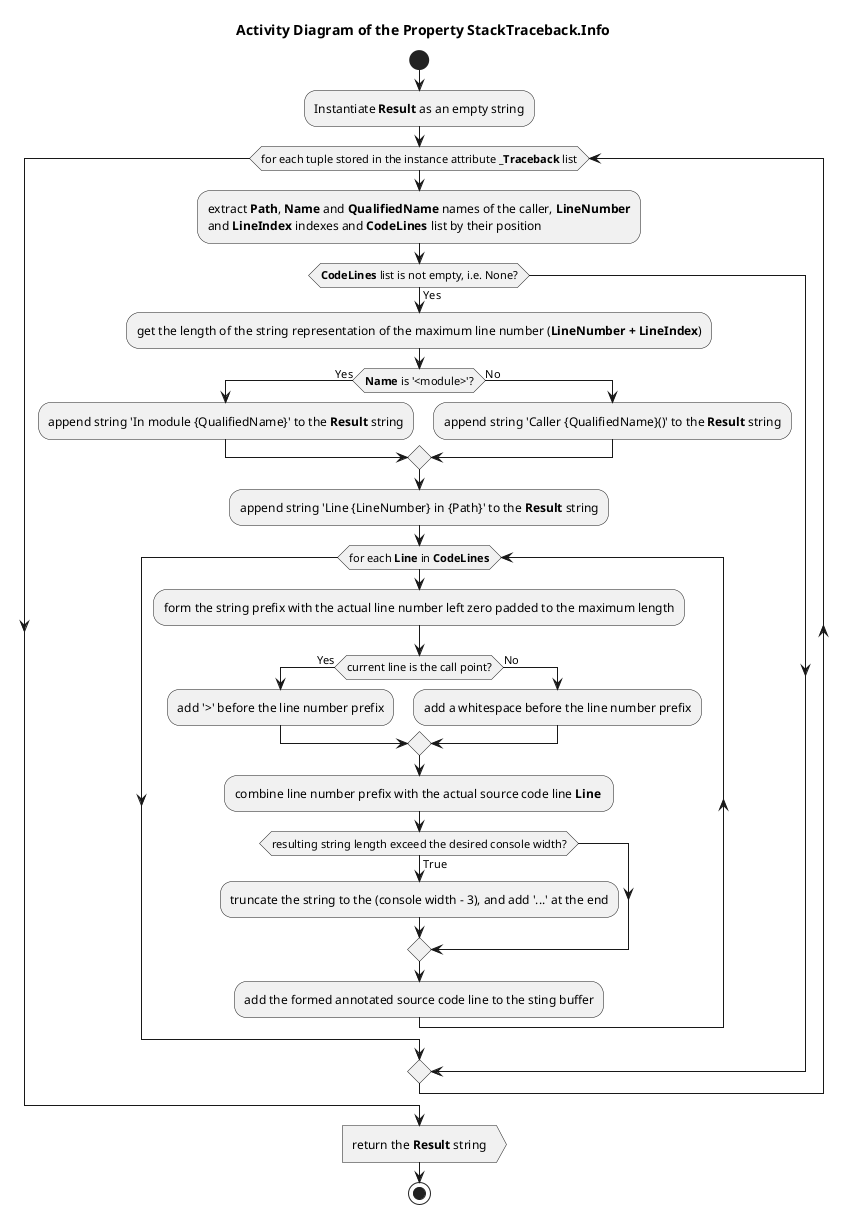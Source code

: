 @startuml traceback_stacktraceback_info

title Activity Diagram of the Property StackTraceback.Info

start

:Instantiate <b>Result</b> as an empty string;

while (for each tuple stored in the instance attribute <b>_Traceback</b> list)
    :extract <b>Path</b>, <b>Name</b> and <b>QualifiedName</b> names of the caller, <b>LineNumber</b>\nand <b>LineIndex</b> indexes and <b>CodeLines</b> list by their position;
    
    if (<b>CodeLines</b> list is not empty, i.e. None?) then (Yes)
        :get the length of the string representation of the maximum line number (<b>LineNumber + LineIndex</b>);
        
        if (<b>Name</b> is '<module>'?) then (Yes)
            :append string 'In module {QualifiedName}' to the <b>Result</b> string;
        else (No)
            :append string 'Caller {QualifiedName}()' to the <b>Result</b> string;
        endif

        :append string 'Line {LineNumber} in {Path}' to the <b>Result</b> string;

        while (for each <b>Line</b> in <b>CodeLines</b>)
            :form the string prefix with the actual line number left zero padded to the maximum length;
            
            if (current line is the call point?) then (Yes)
                :add '>' before the line number prefix;
            else (No)
                :add a whitespace before the line number prefix;
            endif
            
            :combine line number prefix with the actual source code line <b>Line</b> ;
            
            if (resulting string length exceed the desired console width?) then (True)
                :truncate the string to the (console width - 3), and add '...' at the end;
            endif
            
            :add the formed annotated source code line to the sting buffer;
        end while
    endif
end while

:return the <b>Result</b> string>

stop

@enduml